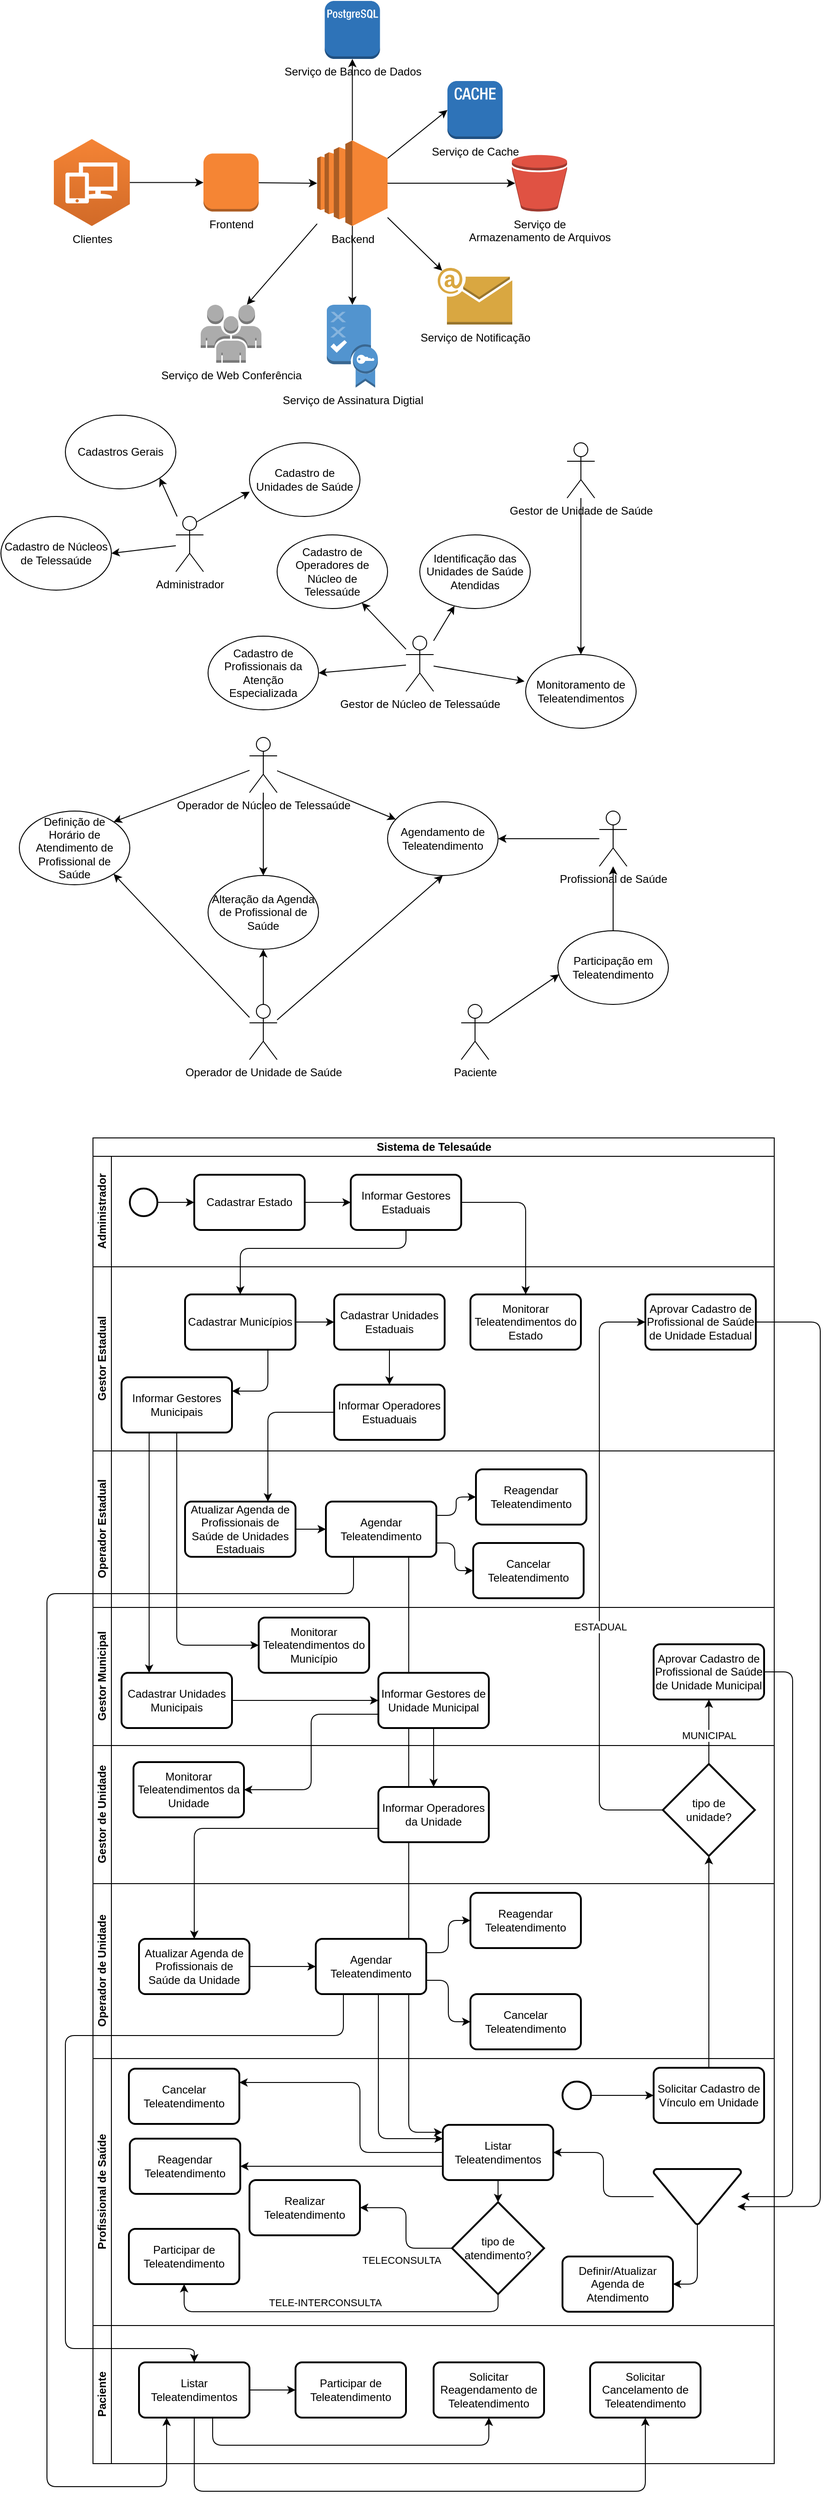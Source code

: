<mxfile>
    <diagram id="xqxo-CJqYxCd5ZZjyUPK" name="Page-1">
        <mxGraphModel dx="932" dy="2714" grid="1" gridSize="10" guides="1" tooltips="1" connect="1" arrows="1" fold="1" page="1" pageScale="1" pageWidth="850" pageHeight="1100" math="0" shadow="0">
            <root>
                <mxCell id="0"/>
                <mxCell id="1" parent="0"/>
                <mxCell id="2" value="Sistema de Telesaúde" style="swimlane;childLayout=stackLayout;resizeParent=1;resizeParentMax=0;horizontal=1;startSize=20;horizontalStack=0;html=1;" parent="1" vertex="1">
                    <mxGeometry x="110" y="-65" width="740" height="1440" as="geometry"/>
                </mxCell>
                <mxCell id="177" style="edgeStyle=orthogonalEdgeStyle;html=1;exitX=0.75;exitY=1;exitDx=0;exitDy=0;entryX=-0.005;entryY=0.135;entryDx=0;entryDy=0;entryPerimeter=0;" parent="2" source="51" target="89" edge="1">
                    <mxGeometry relative="1" as="geometry"/>
                </mxCell>
                <mxCell id="3" value="Administrador" style="swimlane;startSize=20;horizontal=0;html=1;" parent="2" vertex="1">
                    <mxGeometry y="20" width="740" height="120" as="geometry"/>
                </mxCell>
                <mxCell id="4" style="edgeStyle=none;html=1;entryX=0;entryY=0.5;entryDx=0;entryDy=0;" parent="3" source="5" target="6" edge="1">
                    <mxGeometry relative="1" as="geometry"/>
                </mxCell>
                <mxCell id="5" value="" style="strokeWidth=2;html=1;shape=mxgraph.flowchart.start_2;whiteSpace=wrap;" parent="3" vertex="1">
                    <mxGeometry x="40" y="35" width="30" height="30" as="geometry"/>
                </mxCell>
                <mxCell id="107" value="" style="edgeStyle=orthogonalEdgeStyle;html=1;" parent="3" source="6" target="29" edge="1">
                    <mxGeometry relative="1" as="geometry"/>
                </mxCell>
                <mxCell id="6" value="Cadastrar Estado" style="rounded=1;whiteSpace=wrap;html=1;absoluteArcSize=1;arcSize=14;strokeWidth=2;" parent="3" vertex="1">
                    <mxGeometry x="110" y="20" width="120" height="60" as="geometry"/>
                </mxCell>
                <mxCell id="29" value="Informar Gestores Estaduais" style="rounded=1;whiteSpace=wrap;html=1;absoluteArcSize=1;arcSize=14;strokeWidth=2;" parent="3" vertex="1">
                    <mxGeometry x="280" y="20" width="120" height="60" as="geometry"/>
                </mxCell>
                <mxCell id="28" value="Gestor Estadual" style="swimlane;startSize=20;horizontal=0;html=1;" parent="2" vertex="1">
                    <mxGeometry y="140" width="740" height="200" as="geometry"/>
                </mxCell>
                <mxCell id="123" value="" style="edgeStyle=orthogonalEdgeStyle;html=1;" parent="28" source="35" target="84" edge="1">
                    <mxGeometry relative="1" as="geometry"/>
                </mxCell>
                <mxCell id="35" value="Cadastrar Municípios" style="rounded=1;whiteSpace=wrap;html=1;absoluteArcSize=1;arcSize=14;strokeWidth=2;" parent="28" vertex="1">
                    <mxGeometry x="100" y="30" width="120" height="60" as="geometry"/>
                </mxCell>
                <mxCell id="36" value="Informar Gestores Municipais" style="rounded=1;whiteSpace=wrap;html=1;absoluteArcSize=1;arcSize=14;strokeWidth=2;" parent="28" vertex="1">
                    <mxGeometry x="31" y="120" width="120" height="60" as="geometry"/>
                </mxCell>
                <mxCell id="41" value="Informar Operadores Estuaduais" style="rounded=1;whiteSpace=wrap;html=1;absoluteArcSize=1;arcSize=14;strokeWidth=2;" parent="28" vertex="1">
                    <mxGeometry x="262" y="128" width="120" height="60" as="geometry"/>
                </mxCell>
                <mxCell id="44" value="Aprovar Cadastro de Profissional de Saúde de Unidade Estadual" style="rounded=1;whiteSpace=wrap;html=1;absoluteArcSize=1;arcSize=14;strokeWidth=2;" parent="28" vertex="1">
                    <mxGeometry x="600" y="30" width="120" height="60" as="geometry"/>
                </mxCell>
                <mxCell id="125" style="edgeStyle=orthogonalEdgeStyle;html=1;exitX=0.75;exitY=1;exitDx=0;exitDy=0;entryX=1;entryY=0.25;entryDx=0;entryDy=0;" parent="28" source="35" target="36" edge="1">
                    <mxGeometry relative="1" as="geometry"/>
                </mxCell>
                <mxCell id="160" style="edgeStyle=orthogonalEdgeStyle;html=1;exitX=0.5;exitY=1;exitDx=0;exitDy=0;entryX=0.5;entryY=0;entryDx=0;entryDy=0;" parent="28" source="84" target="41" edge="1">
                    <mxGeometry relative="1" as="geometry"/>
                </mxCell>
                <mxCell id="84" value="Cadastrar Unidades Estaduais" style="rounded=1;whiteSpace=wrap;html=1;absoluteArcSize=1;arcSize=14;strokeWidth=2;" parent="28" vertex="1">
                    <mxGeometry x="262" y="30" width="120" height="60" as="geometry"/>
                </mxCell>
                <mxCell id="161" value="Monitorar Teleatendimentos do Estado" style="rounded=1;whiteSpace=wrap;html=1;absoluteArcSize=1;arcSize=14;strokeWidth=2;" parent="28" vertex="1">
                    <mxGeometry x="410" y="30" width="120" height="60" as="geometry"/>
                </mxCell>
                <mxCell id="40" value="Operador Estadual" style="swimlane;startSize=20;horizontal=0;html=1;" parent="2" vertex="1">
                    <mxGeometry y="340" width="740" height="170" as="geometry"/>
                </mxCell>
                <mxCell id="145" value="" style="edgeStyle=orthogonalEdgeStyle;html=1;" parent="40" source="45" target="51" edge="1">
                    <mxGeometry relative="1" as="geometry"/>
                </mxCell>
                <mxCell id="45" value="Atualizar Agenda de Profissionais de Saúde de Unidades Estaduais" style="rounded=1;whiteSpace=wrap;html=1;absoluteArcSize=1;arcSize=14;strokeWidth=2;" parent="40" vertex="1">
                    <mxGeometry x="100" y="55" width="120" height="60" as="geometry"/>
                </mxCell>
                <mxCell id="146" style="edgeStyle=orthogonalEdgeStyle;html=1;exitX=1;exitY=0.25;exitDx=0;exitDy=0;entryX=0;entryY=0.5;entryDx=0;entryDy=0;" parent="40" source="51" target="52" edge="1">
                    <mxGeometry relative="1" as="geometry"/>
                </mxCell>
                <mxCell id="147" style="edgeStyle=orthogonalEdgeStyle;html=1;exitX=1;exitY=0.75;exitDx=0;exitDy=0;entryX=0;entryY=0.5;entryDx=0;entryDy=0;" parent="40" source="51" target="53" edge="1">
                    <mxGeometry relative="1" as="geometry"/>
                </mxCell>
                <mxCell id="51" value="Agendar Teleatendimento" style="rounded=1;whiteSpace=wrap;html=1;absoluteArcSize=1;arcSize=14;strokeWidth=2;" parent="40" vertex="1">
                    <mxGeometry x="253" y="55" width="120" height="60" as="geometry"/>
                </mxCell>
                <mxCell id="52" value="Reagendar Teleatendimento" style="rounded=1;whiteSpace=wrap;html=1;absoluteArcSize=1;arcSize=14;strokeWidth=2;" parent="40" vertex="1">
                    <mxGeometry x="416" y="20" width="120" height="60" as="geometry"/>
                </mxCell>
                <mxCell id="53" value="Cancelar Teleatendimento" style="rounded=1;whiteSpace=wrap;html=1;absoluteArcSize=1;arcSize=14;strokeWidth=2;" parent="40" vertex="1">
                    <mxGeometry x="413" y="100" width="120" height="60" as="geometry"/>
                </mxCell>
                <mxCell id="7" value="Gestor Municipal" style="swimlane;startSize=20;horizontal=0;html=1;" parent="2" vertex="1">
                    <mxGeometry y="510" width="740" height="150" as="geometry"/>
                </mxCell>
                <mxCell id="150" style="edgeStyle=orthogonalEdgeStyle;html=1;exitX=1;exitY=0.5;exitDx=0;exitDy=0;" parent="7" source="38" target="148" edge="1">
                    <mxGeometry relative="1" as="geometry"/>
                </mxCell>
                <mxCell id="38" value="Cadastrar Unidades Municipais" style="rounded=1;whiteSpace=wrap;html=1;absoluteArcSize=1;arcSize=14;strokeWidth=2;" parent="7" vertex="1">
                    <mxGeometry x="31" y="71" width="120" height="60" as="geometry"/>
                </mxCell>
                <mxCell id="43" value="Aprovar Cadastro de Profissional de Saúde de Unidade Municipal" style="rounded=1;whiteSpace=wrap;html=1;absoluteArcSize=1;arcSize=14;strokeWidth=2;" parent="7" vertex="1">
                    <mxGeometry x="609" y="40" width="120" height="60" as="geometry"/>
                </mxCell>
                <mxCell id="148" value="Informar Gestores de Unidade Municipal" style="rounded=1;whiteSpace=wrap;html=1;absoluteArcSize=1;arcSize=14;strokeWidth=2;" parent="7" vertex="1">
                    <mxGeometry x="310" y="71" width="120" height="60" as="geometry"/>
                </mxCell>
                <mxCell id="164" value="Monitorar Teleatendimentos do Município" style="rounded=1;whiteSpace=wrap;html=1;absoluteArcSize=1;arcSize=14;strokeWidth=2;" parent="7" vertex="1">
                    <mxGeometry x="180" y="11" width="120" height="60" as="geometry"/>
                </mxCell>
                <mxCell id="42" value="Gestor de Unidade" style="swimlane;startSize=20;horizontal=0;html=1;" parent="2" vertex="1">
                    <mxGeometry y="660" width="740" height="150" as="geometry"/>
                </mxCell>
                <mxCell id="54" value="Monitorar Teleatendimentos da Unidade" style="rounded=1;whiteSpace=wrap;html=1;absoluteArcSize=1;arcSize=14;strokeWidth=2;" parent="42" vertex="1">
                    <mxGeometry x="44" y="18" width="120" height="60" as="geometry"/>
                </mxCell>
                <mxCell id="79" value="Informar Operadores da Unidade" style="rounded=1;whiteSpace=wrap;html=1;absoluteArcSize=1;arcSize=14;strokeWidth=2;" parent="42" vertex="1">
                    <mxGeometry x="310" y="45" width="120" height="60" as="geometry"/>
                </mxCell>
                <mxCell id="113" value="tipo de&lt;br&gt;unidade?" style="strokeWidth=2;html=1;shape=mxgraph.flowchart.decision;whiteSpace=wrap;" parent="42" vertex="1">
                    <mxGeometry x="619" y="20" width="100" height="100" as="geometry"/>
                </mxCell>
                <mxCell id="39" value="Operador de Unidade" style="swimlane;startSize=20;horizontal=0;html=1;" parent="2" vertex="1">
                    <mxGeometry y="810" width="740" height="190" as="geometry"/>
                </mxCell>
                <mxCell id="132" value="" style="edgeStyle=orthogonalEdgeStyle;html=1;" parent="39" source="80" target="81" edge="1">
                    <mxGeometry relative="1" as="geometry"/>
                </mxCell>
                <mxCell id="80" value="Atualizar Agenda de Profissionais de Saúde da Unidade" style="rounded=1;whiteSpace=wrap;html=1;absoluteArcSize=1;arcSize=14;strokeWidth=2;" parent="39" vertex="1">
                    <mxGeometry x="50" y="60" width="120" height="60" as="geometry"/>
                </mxCell>
                <mxCell id="136" style="edgeStyle=orthogonalEdgeStyle;html=1;exitX=1;exitY=0.25;exitDx=0;exitDy=0;entryX=0;entryY=0.5;entryDx=0;entryDy=0;" parent="39" source="81" target="82" edge="1">
                    <mxGeometry relative="1" as="geometry"/>
                </mxCell>
                <mxCell id="137" style="edgeStyle=orthogonalEdgeStyle;html=1;exitX=1;exitY=0.75;exitDx=0;exitDy=0;entryX=0;entryY=0.5;entryDx=0;entryDy=0;" parent="39" source="81" target="83" edge="1">
                    <mxGeometry relative="1" as="geometry"/>
                </mxCell>
                <mxCell id="81" value="Agendar Teleatendimento" style="rounded=1;whiteSpace=wrap;html=1;absoluteArcSize=1;arcSize=14;strokeWidth=2;" parent="39" vertex="1">
                    <mxGeometry x="242" y="60" width="120" height="60" as="geometry"/>
                </mxCell>
                <mxCell id="82" value="Reagendar Teleatendimento" style="rounded=1;whiteSpace=wrap;html=1;absoluteArcSize=1;arcSize=14;strokeWidth=2;" parent="39" vertex="1">
                    <mxGeometry x="410" y="10" width="120" height="60" as="geometry"/>
                </mxCell>
                <mxCell id="83" value="Cancelar Teleatendimento" style="rounded=1;whiteSpace=wrap;html=1;absoluteArcSize=1;arcSize=14;strokeWidth=2;" parent="39" vertex="1">
                    <mxGeometry x="410" y="120" width="120" height="60" as="geometry"/>
                </mxCell>
                <mxCell id="85" value="Profissional de Saúde" style="swimlane;startSize=20;horizontal=0;html=1;" parent="2" vertex="1">
                    <mxGeometry y="1000" width="740" height="290" as="geometry"/>
                </mxCell>
                <mxCell id="169" style="edgeStyle=orthogonalEdgeStyle;html=1;exitX=0.5;exitY=1;exitDx=0;exitDy=0;entryX=0.5;entryY=0;entryDx=0;entryDy=0;entryPerimeter=0;" parent="85" source="89" target="139" edge="1">
                    <mxGeometry relative="1" as="geometry"/>
                </mxCell>
                <mxCell id="89" value="Listar Teleatendimentos" style="rounded=1;whiteSpace=wrap;html=1;absoluteArcSize=1;arcSize=14;strokeWidth=2;" parent="85" vertex="1">
                    <mxGeometry x="380" y="72" width="120" height="60" as="geometry"/>
                </mxCell>
                <mxCell id="133" style="edgeStyle=orthogonalEdgeStyle;html=1;exitX=0;exitY=0.5;exitDx=0;exitDy=0;entryX=1;entryY=0.25;entryDx=0;entryDy=0;" parent="85" source="89" target="92" edge="1">
                    <mxGeometry relative="1" as="geometry">
                        <mxPoint x="213" y="60" as="sourcePoint"/>
                        <Array as="points">
                            <mxPoint x="290" y="102"/>
                            <mxPoint x="290" y="26"/>
                        </Array>
                    </mxGeometry>
                </mxCell>
                <mxCell id="138" style="edgeStyle=orthogonalEdgeStyle;html=1;exitX=0;exitY=0.75;exitDx=0;exitDy=0;entryX=1;entryY=0.5;entryDx=0;entryDy=0;" parent="85" source="89" target="91" edge="1">
                    <mxGeometry relative="1" as="geometry">
                        <mxPoint x="213" y="90" as="sourcePoint"/>
                    </mxGeometry>
                </mxCell>
                <mxCell id="91" value="Reagendar Teleatendimento" style="rounded=1;whiteSpace=wrap;html=1;absoluteArcSize=1;arcSize=14;strokeWidth=2;" parent="85" vertex="1">
                    <mxGeometry x="40" y="87" width="120" height="60" as="geometry"/>
                </mxCell>
                <mxCell id="92" value="Cancelar Teleatendimento" style="rounded=1;whiteSpace=wrap;html=1;absoluteArcSize=1;arcSize=14;strokeWidth=2;" parent="85" vertex="1">
                    <mxGeometry x="39" y="11" width="120" height="60" as="geometry"/>
                </mxCell>
                <mxCell id="93" value="Participar de Teleatendimento" style="rounded=1;whiteSpace=wrap;html=1;absoluteArcSize=1;arcSize=14;strokeWidth=2;" parent="85" vertex="1">
                    <mxGeometry x="39" y="185" width="120" height="60" as="geometry"/>
                </mxCell>
                <mxCell id="86" value="Solicitar Cadastro de Vínculo em Unidade" style="rounded=1;whiteSpace=wrap;html=1;absoluteArcSize=1;arcSize=14;strokeWidth=2;" parent="85" vertex="1">
                    <mxGeometry x="609" y="10" width="120" height="60" as="geometry"/>
                </mxCell>
                <mxCell id="141" style="edgeStyle=orthogonalEdgeStyle;html=1;entryX=1;entryY=0.5;entryDx=0;entryDy=0;" parent="85" source="139" target="140" edge="1">
                    <mxGeometry relative="1" as="geometry"/>
                </mxCell>
                <mxCell id="143" value="TELECONSULTA" style="edgeLabel;html=1;align=center;verticalAlign=middle;resizable=0;points=[];" parent="141" vertex="1" connectable="0">
                    <mxGeometry x="0.207" y="3" relative="1" as="geometry">
                        <mxPoint x="-2" y="50" as="offset"/>
                    </mxGeometry>
                </mxCell>
                <mxCell id="142" style="edgeStyle=orthogonalEdgeStyle;html=1;exitX=0.5;exitY=1;exitDx=0;exitDy=0;exitPerimeter=0;entryX=0.5;entryY=1;entryDx=0;entryDy=0;" parent="85" source="139" target="93" edge="1">
                    <mxGeometry relative="1" as="geometry">
                        <Array as="points">
                            <mxPoint x="440" y="251"/>
                            <mxPoint x="440" y="275"/>
                            <mxPoint x="99" y="275"/>
                        </Array>
                    </mxGeometry>
                </mxCell>
                <mxCell id="144" value="TELE-INTERCONSULTA" style="edgeLabel;html=1;align=center;verticalAlign=middle;resizable=0;points=[];" parent="142" vertex="1" connectable="0">
                    <mxGeometry x="0.548" y="-3" relative="1" as="geometry">
                        <mxPoint x="92" y="-7" as="offset"/>
                    </mxGeometry>
                </mxCell>
                <mxCell id="139" value="tipo de atendimento?" style="strokeWidth=2;html=1;shape=mxgraph.flowchart.decision;whiteSpace=wrap;" parent="85" vertex="1">
                    <mxGeometry x="390" y="156" width="100" height="100" as="geometry"/>
                </mxCell>
                <mxCell id="140" value="Realizar Teleatendimento" style="rounded=1;whiteSpace=wrap;html=1;absoluteArcSize=1;arcSize=14;strokeWidth=2;" parent="85" vertex="1">
                    <mxGeometry x="170" y="132" width="120" height="60" as="geometry"/>
                </mxCell>
                <mxCell id="157" value="" style="edgeStyle=orthogonalEdgeStyle;html=1;" parent="85" source="156" target="86" edge="1">
                    <mxGeometry relative="1" as="geometry"/>
                </mxCell>
                <mxCell id="156" value="" style="strokeWidth=2;html=1;shape=mxgraph.flowchart.start_2;whiteSpace=wrap;" parent="85" vertex="1">
                    <mxGeometry x="510" y="25" width="31" height="30" as="geometry"/>
                </mxCell>
                <mxCell id="174" style="edgeStyle=orthogonalEdgeStyle;html=1;exitX=0.5;exitY=1;exitDx=0;exitDy=0;exitPerimeter=0;entryX=1;entryY=0.5;entryDx=0;entryDy=0;" parent="85" source="170" target="171" edge="1">
                    <mxGeometry relative="1" as="geometry"/>
                </mxCell>
                <mxCell id="175" style="edgeStyle=orthogonalEdgeStyle;html=1;exitX=0;exitY=0.5;exitDx=0;exitDy=0;exitPerimeter=0;entryX=1;entryY=0.5;entryDx=0;entryDy=0;" parent="85" source="170" target="89" edge="1">
                    <mxGeometry relative="1" as="geometry"/>
                </mxCell>
                <mxCell id="170" value="" style="strokeWidth=2;html=1;shape=mxgraph.flowchart.merge_or_storage;whiteSpace=wrap;" parent="85" vertex="1">
                    <mxGeometry x="609" y="120" width="95" height="60" as="geometry"/>
                </mxCell>
                <mxCell id="171" value="Definir/Atualizar Agenda de Atendimento" style="rounded=1;whiteSpace=wrap;html=1;absoluteArcSize=1;arcSize=14;strokeWidth=2;" parent="85" vertex="1">
                    <mxGeometry x="510" y="215" width="120" height="60" as="geometry"/>
                </mxCell>
                <mxCell id="25" value="Paciente" style="swimlane;startSize=20;horizontal=0;html=1;" parent="2" vertex="1">
                    <mxGeometry y="1290" width="740" height="150" as="geometry"/>
                </mxCell>
                <mxCell id="102" value="" style="edgeStyle=orthogonalEdgeStyle;html=1;" parent="25" source="99" target="100" edge="1">
                    <mxGeometry relative="1" as="geometry"/>
                </mxCell>
                <mxCell id="105" style="edgeStyle=orthogonalEdgeStyle;html=1;entryX=0.5;entryY=1;entryDx=0;entryDy=0;" parent="25" source="99" target="103" edge="1">
                    <mxGeometry relative="1" as="geometry">
                        <Array as="points">
                            <mxPoint x="130" y="130"/>
                            <mxPoint x="430" y="130"/>
                        </Array>
                    </mxGeometry>
                </mxCell>
                <mxCell id="106" style="edgeStyle=orthogonalEdgeStyle;html=1;exitX=0.5;exitY=1;exitDx=0;exitDy=0;entryX=0.5;entryY=1;entryDx=0;entryDy=0;" parent="25" source="99" target="104" edge="1">
                    <mxGeometry relative="1" as="geometry">
                        <Array as="points">
                            <mxPoint x="110" y="180"/>
                            <mxPoint x="600" y="180"/>
                        </Array>
                    </mxGeometry>
                </mxCell>
                <mxCell id="99" value="Listar Teleatendimentos" style="rounded=1;whiteSpace=wrap;html=1;absoluteArcSize=1;arcSize=14;strokeWidth=2;" parent="25" vertex="1">
                    <mxGeometry x="50" y="40" width="120" height="60" as="geometry"/>
                </mxCell>
                <mxCell id="100" value="Participar de Teleatendimento" style="rounded=1;whiteSpace=wrap;html=1;absoluteArcSize=1;arcSize=14;strokeWidth=2;" parent="25" vertex="1">
                    <mxGeometry x="220" y="40" width="120" height="60" as="geometry"/>
                </mxCell>
                <mxCell id="103" value="Solicitar Reagendamento de Teleatendimento" style="rounded=1;whiteSpace=wrap;html=1;absoluteArcSize=1;arcSize=14;strokeWidth=2;" parent="25" vertex="1">
                    <mxGeometry x="370" y="40" width="120" height="60" as="geometry"/>
                </mxCell>
                <mxCell id="104" value="Solicitar Cancelamento de Teleatendimento" style="rounded=1;whiteSpace=wrap;html=1;absoluteArcSize=1;arcSize=14;strokeWidth=2;" parent="25" vertex="1">
                    <mxGeometry x="540" y="40" width="120" height="60" as="geometry"/>
                </mxCell>
                <mxCell id="108" style="edgeStyle=orthogonalEdgeStyle;html=1;exitX=0.5;exitY=1;exitDx=0;exitDy=0;entryX=0.5;entryY=0;entryDx=0;entryDy=0;" parent="2" source="29" target="35" edge="1">
                    <mxGeometry relative="1" as="geometry">
                        <Array as="points">
                            <mxPoint x="340" y="120"/>
                            <mxPoint x="160" y="120"/>
                        </Array>
                    </mxGeometry>
                </mxCell>
                <mxCell id="114" style="edgeStyle=orthogonalEdgeStyle;html=1;exitX=0.5;exitY=0;exitDx=0;exitDy=0;entryX=0.5;entryY=1;entryDx=0;entryDy=0;entryPerimeter=0;" parent="2" source="86" target="113" edge="1">
                    <mxGeometry relative="1" as="geometry"/>
                </mxCell>
                <mxCell id="117" style="edgeStyle=orthogonalEdgeStyle;html=1;entryX=0.5;entryY=1;entryDx=0;entryDy=0;" parent="2" source="113" target="43" edge="1">
                    <mxGeometry relative="1" as="geometry"/>
                </mxCell>
                <mxCell id="118" value="MUNICIPAL" style="edgeLabel;html=1;align=center;verticalAlign=middle;resizable=0;points=[];" parent="117" vertex="1" connectable="0">
                    <mxGeometry x="-0.117" relative="1" as="geometry">
                        <mxPoint as="offset"/>
                    </mxGeometry>
                </mxCell>
                <mxCell id="121" style="edgeStyle=orthogonalEdgeStyle;html=1;exitX=0;exitY=0.5;exitDx=0;exitDy=0;exitPerimeter=0;entryX=0;entryY=0.5;entryDx=0;entryDy=0;" parent="2" source="113" target="44" edge="1">
                    <mxGeometry relative="1" as="geometry">
                        <Array as="points">
                            <mxPoint x="550" y="730"/>
                            <mxPoint x="550" y="200"/>
                        </Array>
                    </mxGeometry>
                </mxCell>
                <mxCell id="122" value="ESTADUAL" style="edgeLabel;html=1;align=center;verticalAlign=middle;resizable=0;points=[];" parent="121" vertex="1" connectable="0">
                    <mxGeometry x="-0.065" y="-1" relative="1" as="geometry">
                        <mxPoint y="35" as="offset"/>
                    </mxGeometry>
                </mxCell>
                <mxCell id="124" style="edgeStyle=orthogonalEdgeStyle;html=1;exitX=0;exitY=0.5;exitDx=0;exitDy=0;entryX=0.75;entryY=0;entryDx=0;entryDy=0;" parent="2" source="41" target="45" edge="1">
                    <mxGeometry relative="1" as="geometry"/>
                </mxCell>
                <mxCell id="127" style="edgeStyle=orthogonalEdgeStyle;html=1;exitX=0.25;exitY=1;exitDx=0;exitDy=0;entryX=0.25;entryY=0;entryDx=0;entryDy=0;" parent="2" source="36" target="38" edge="1">
                    <mxGeometry relative="1" as="geometry"/>
                </mxCell>
                <mxCell id="135" style="edgeStyle=orthogonalEdgeStyle;html=1;entryX=0;entryY=0.25;entryDx=0;entryDy=0;" parent="2" source="81" target="89" edge="1">
                    <mxGeometry relative="1" as="geometry">
                        <Array as="points">
                            <mxPoint x="310" y="1087"/>
                        </Array>
                    </mxGeometry>
                </mxCell>
                <mxCell id="154" style="edgeStyle=orthogonalEdgeStyle;html=1;exitX=0.25;exitY=1;exitDx=0;exitDy=0;entryX=0.5;entryY=0;entryDx=0;entryDy=0;" parent="2" source="81" target="99" edge="1">
                    <mxGeometry relative="1" as="geometry">
                        <Array as="points">
                            <mxPoint x="272" y="975"/>
                            <mxPoint x="-30" y="975"/>
                            <mxPoint x="-30" y="1315"/>
                            <mxPoint x="110" y="1315"/>
                        </Array>
                    </mxGeometry>
                </mxCell>
                <mxCell id="158" style="edgeStyle=orthogonalEdgeStyle;html=1;exitX=0;exitY=0.75;exitDx=0;exitDy=0;entryX=0.5;entryY=0;entryDx=0;entryDy=0;" parent="2" source="79" target="80" edge="1">
                    <mxGeometry relative="1" as="geometry"/>
                </mxCell>
                <mxCell id="159" style="edgeStyle=orthogonalEdgeStyle;html=1;exitX=0.5;exitY=1;exitDx=0;exitDy=0;entryX=0.5;entryY=0;entryDx=0;entryDy=0;" parent="2" source="148" target="79" edge="1">
                    <mxGeometry relative="1" as="geometry"/>
                </mxCell>
                <mxCell id="162" style="edgeStyle=orthogonalEdgeStyle;html=1;exitX=1;exitY=0.5;exitDx=0;exitDy=0;entryX=0.5;entryY=0;entryDx=0;entryDy=0;" parent="2" source="29" target="161" edge="1">
                    <mxGeometry relative="1" as="geometry"/>
                </mxCell>
                <mxCell id="163" style="edgeStyle=orthogonalEdgeStyle;html=1;exitX=0;exitY=0.75;exitDx=0;exitDy=0;entryX=1;entryY=0.5;entryDx=0;entryDy=0;" parent="2" source="148" target="54" edge="1">
                    <mxGeometry relative="1" as="geometry"/>
                </mxCell>
                <mxCell id="165" style="edgeStyle=orthogonalEdgeStyle;html=1;exitX=0.5;exitY=1;exitDx=0;exitDy=0;entryX=0;entryY=0.5;entryDx=0;entryDy=0;" parent="2" source="36" target="164" edge="1">
                    <mxGeometry relative="1" as="geometry"/>
                </mxCell>
                <mxCell id="172" style="edgeStyle=orthogonalEdgeStyle;html=1;exitX=1;exitY=0.5;exitDx=0;exitDy=0;entryX=1;entryY=0.5;entryDx=0;entryDy=0;entryPerimeter=0;" parent="2" source="43" target="170" edge="1">
                    <mxGeometry relative="1" as="geometry">
                        <Array as="points">
                            <mxPoint x="760" y="580"/>
                            <mxPoint x="760" y="1150"/>
                        </Array>
                    </mxGeometry>
                </mxCell>
                <mxCell id="176" style="edgeStyle=orthogonalEdgeStyle;html=1;exitX=0.25;exitY=1;exitDx=0;exitDy=0;entryX=0.25;entryY=1;entryDx=0;entryDy=0;" parent="2" source="51" target="99" edge="1">
                    <mxGeometry relative="1" as="geometry">
                        <Array as="points">
                            <mxPoint x="283" y="495"/>
                            <mxPoint x="-50" y="495"/>
                            <mxPoint x="-50" y="1465"/>
                            <mxPoint x="80" y="1465"/>
                        </Array>
                    </mxGeometry>
                </mxCell>
                <mxCell id="173" style="edgeStyle=orthogonalEdgeStyle;html=1;exitX=1;exitY=0.5;exitDx=0;exitDy=0;" parent="1" source="44" edge="1">
                    <mxGeometry relative="1" as="geometry">
                        <mxPoint x="810" y="1095.833" as="targetPoint"/>
                        <Array as="points">
                            <mxPoint x="900" y="135"/>
                            <mxPoint x="900" y="1096"/>
                        </Array>
                    </mxGeometry>
                </mxCell>
                <mxCell id="190" style="edgeStyle=none;html=1;entryX=1;entryY=1;entryDx=0;entryDy=0;" edge="1" parent="1" source="178" target="179">
                    <mxGeometry relative="1" as="geometry"/>
                </mxCell>
                <mxCell id="191" style="edgeStyle=none;html=1;exitX=0.75;exitY=0.1;exitDx=0;exitDy=0;exitPerimeter=0;entryX=0.002;entryY=0.664;entryDx=0;entryDy=0;entryPerimeter=0;" edge="1" parent="1" source="178" target="181">
                    <mxGeometry relative="1" as="geometry"/>
                </mxCell>
                <mxCell id="192" style="edgeStyle=none;html=1;entryX=1;entryY=0.5;entryDx=0;entryDy=0;" edge="1" parent="1" source="178" target="182">
                    <mxGeometry relative="1" as="geometry"/>
                </mxCell>
                <mxCell id="178" value="Administrador" style="shape=umlActor;verticalLabelPosition=bottom;verticalAlign=top;html=1;outlineConnect=0;" vertex="1" parent="1">
                    <mxGeometry x="200" y="-740" width="30" height="60" as="geometry"/>
                </mxCell>
                <mxCell id="179" value="Cadastros Gerais" style="ellipse;whiteSpace=wrap;html=1;" vertex="1" parent="1">
                    <mxGeometry x="80" y="-850" width="120" height="80" as="geometry"/>
                </mxCell>
                <mxCell id="181" value="Cadastro de Unidades de Saúde" style="ellipse;whiteSpace=wrap;html=1;" vertex="1" parent="1">
                    <mxGeometry x="280" y="-820" width="120" height="80" as="geometry"/>
                </mxCell>
                <mxCell id="182" value="Cadastro de Núcleos de Telessaúde" style="ellipse;whiteSpace=wrap;html=1;" vertex="1" parent="1">
                    <mxGeometry x="10" y="-740" width="120" height="80" as="geometry"/>
                </mxCell>
                <mxCell id="193" style="edgeStyle=none;html=1;" edge="1" parent="1" source="183" target="184">
                    <mxGeometry relative="1" as="geometry">
                        <mxPoint x="480" y="-630" as="sourcePoint"/>
                    </mxGeometry>
                </mxCell>
                <mxCell id="199" style="edgeStyle=none;html=1;entryX=-0.01;entryY=0.364;entryDx=0;entryDy=0;entryPerimeter=0;" edge="1" parent="1" source="183" target="198">
                    <mxGeometry relative="1" as="geometry"/>
                </mxCell>
                <mxCell id="201" style="edgeStyle=none;html=1;" edge="1" parent="1" source="183" target="200">
                    <mxGeometry relative="1" as="geometry">
                        <mxPoint x="450" y="-625.556" as="sourcePoint"/>
                    </mxGeometry>
                </mxCell>
                <mxCell id="203" style="edgeStyle=none;html=1;entryX=1;entryY=0.5;entryDx=0;entryDy=0;" edge="1" parent="1" source="183" target="202">
                    <mxGeometry relative="1" as="geometry"/>
                </mxCell>
                <mxCell id="183" value="Gestor de Núcleo de Telessaúde" style="shape=umlActor;verticalLabelPosition=bottom;verticalAlign=top;html=1;outlineConnect=0;" vertex="1" parent="1">
                    <mxGeometry x="450" y="-610" width="30" height="60" as="geometry"/>
                </mxCell>
                <mxCell id="184" value="Identificação das Unidades de Saúde Atendidas" style="ellipse;whiteSpace=wrap;html=1;" vertex="1" parent="1">
                    <mxGeometry x="465" y="-720" width="120" height="80" as="geometry"/>
                </mxCell>
                <mxCell id="194" style="edgeStyle=none;html=1;" edge="1" parent="1" source="185" target="188">
                    <mxGeometry relative="1" as="geometry"/>
                </mxCell>
                <mxCell id="195" style="edgeStyle=none;html=1;entryX=1;entryY=0;entryDx=0;entryDy=0;" edge="1" parent="1" source="185" target="186">
                    <mxGeometry relative="1" as="geometry"/>
                </mxCell>
                <mxCell id="196" style="edgeStyle=none;html=1;entryX=0.5;entryY=0;entryDx=0;entryDy=0;" edge="1" parent="1" source="185" target="187">
                    <mxGeometry relative="1" as="geometry"/>
                </mxCell>
                <mxCell id="185" value="Operador de Núcleo de Telessaúde" style="shape=umlActor;verticalLabelPosition=bottom;verticalAlign=top;html=1;outlineConnect=0;" vertex="1" parent="1">
                    <mxGeometry x="280" y="-500" width="30" height="60" as="geometry"/>
                </mxCell>
                <mxCell id="186" value="Definição de&lt;br&gt;Horário de Atendimento de Profissional de&lt;br&gt;Saúde" style="ellipse;whiteSpace=wrap;html=1;" vertex="1" parent="1">
                    <mxGeometry x="30" y="-420" width="120" height="80" as="geometry"/>
                </mxCell>
                <mxCell id="187" value="Alteração da Agenda de Profissional de Saúde" style="ellipse;whiteSpace=wrap;html=1;" vertex="1" parent="1">
                    <mxGeometry x="235" y="-350" width="120" height="80" as="geometry"/>
                </mxCell>
                <mxCell id="188" value="Agendamento de Teleatendimento" style="ellipse;whiteSpace=wrap;html=1;" vertex="1" parent="1">
                    <mxGeometry x="430" y="-430" width="120" height="80" as="geometry"/>
                </mxCell>
                <mxCell id="197" style="edgeStyle=none;html=1;entryX=1;entryY=0.5;entryDx=0;entryDy=0;" edge="1" parent="1" source="189" target="188">
                    <mxGeometry relative="1" as="geometry"/>
                </mxCell>
                <mxCell id="189" value="Profissional de Saúde" style="shape=umlActor;verticalLabelPosition=bottom;verticalAlign=top;html=1;outlineConnect=0;" vertex="1" parent="1">
                    <mxGeometry x="660" y="-420" width="30" height="60" as="geometry"/>
                </mxCell>
                <mxCell id="198" value="Monitoramento de Teleatendimentos" style="ellipse;whiteSpace=wrap;html=1;" vertex="1" parent="1">
                    <mxGeometry x="580" y="-590" width="120" height="80" as="geometry"/>
                </mxCell>
                <mxCell id="200" value="Cadastro de Operadores de Núcleo de&lt;br&gt;Telessaúde" style="ellipse;whiteSpace=wrap;html=1;" vertex="1" parent="1">
                    <mxGeometry x="310" y="-720" width="120" height="80" as="geometry"/>
                </mxCell>
                <mxCell id="202" value="Cadastro de Profissionais da Atenção Especializada" style="ellipse;whiteSpace=wrap;html=1;" vertex="1" parent="1">
                    <mxGeometry x="235" y="-610" width="120" height="80" as="geometry"/>
                </mxCell>
                <mxCell id="205" style="edgeStyle=none;html=1;entryX=1;entryY=1;entryDx=0;entryDy=0;" edge="1" parent="1" source="204" target="186">
                    <mxGeometry relative="1" as="geometry"/>
                </mxCell>
                <mxCell id="206" style="edgeStyle=none;html=1;entryX=0.5;entryY=1;entryDx=0;entryDy=0;" edge="1" parent="1" source="204" target="187">
                    <mxGeometry relative="1" as="geometry"/>
                </mxCell>
                <mxCell id="207" style="edgeStyle=none;html=1;entryX=0.5;entryY=1;entryDx=0;entryDy=0;" edge="1" parent="1" source="204" target="188">
                    <mxGeometry relative="1" as="geometry"/>
                </mxCell>
                <mxCell id="204" value="Operador de Unidade de Saúde" style="shape=umlActor;verticalLabelPosition=bottom;verticalAlign=top;html=1;outlineConnect=0;" vertex="1" parent="1">
                    <mxGeometry x="280" y="-210" width="30" height="60" as="geometry"/>
                </mxCell>
                <mxCell id="209" style="edgeStyle=none;html=1;" edge="1" parent="1" source="208" target="189">
                    <mxGeometry relative="1" as="geometry"/>
                </mxCell>
                <mxCell id="208" value="Participação em Teleatendimento" style="ellipse;whiteSpace=wrap;html=1;" vertex="1" parent="1">
                    <mxGeometry x="615" y="-290" width="120" height="80" as="geometry"/>
                </mxCell>
                <mxCell id="211" style="edgeStyle=none;html=1;entryX=0.5;entryY=0;entryDx=0;entryDy=0;" edge="1" parent="1" source="210" target="198">
                    <mxGeometry relative="1" as="geometry"/>
                </mxCell>
                <mxCell id="210" value="Gestor de Unidade de Saúde" style="shape=umlActor;verticalLabelPosition=bottom;verticalAlign=top;html=1;outlineConnect=0;" vertex="1" parent="1">
                    <mxGeometry x="625" y="-820" width="30" height="60" as="geometry"/>
                </mxCell>
                <mxCell id="213" style="edgeStyle=none;html=1;entryX=0.011;entryY=0.592;entryDx=0;entryDy=0;entryPerimeter=0;" edge="1" parent="1" source="212" target="208">
                    <mxGeometry relative="1" as="geometry"/>
                </mxCell>
                <mxCell id="212" value="Paciente" style="shape=umlActor;verticalLabelPosition=bottom;verticalAlign=top;html=1;outlineConnect=0;" vertex="1" parent="1">
                    <mxGeometry x="510" y="-210" width="30" height="60" as="geometry"/>
                </mxCell>
                <mxCell id="228" style="edgeStyle=none;html=1;entryX=0;entryY=0.5;entryDx=0;entryDy=0;entryPerimeter=0;" edge="1" parent="1" source="216" target="221">
                    <mxGeometry relative="1" as="geometry"/>
                </mxCell>
                <mxCell id="216" value="Clientes" style="outlineConnect=0;dashed=0;verticalLabelPosition=bottom;verticalAlign=top;align=center;html=1;shape=mxgraph.aws3.workspaces;fillColor=#D16A28;gradientColor=#F58435;gradientDirection=north;" vertex="1" parent="1">
                    <mxGeometry x="67.5" y="-1150" width="82.5" height="94.5" as="geometry"/>
                </mxCell>
                <mxCell id="230" style="edgeStyle=none;html=1;" edge="1" parent="1" source="219" target="222">
                    <mxGeometry relative="1" as="geometry"/>
                </mxCell>
                <mxCell id="238" style="edgeStyle=none;html=1;exitX=1;exitY=0.21;exitDx=0;exitDy=0;exitPerimeter=0;entryX=0;entryY=0.5;entryDx=0;entryDy=0;entryPerimeter=0;" edge="1" parent="1" source="219" target="237">
                    <mxGeometry relative="1" as="geometry"/>
                </mxCell>
                <mxCell id="239" style="edgeStyle=none;html=1;exitX=0.5;exitY=1;exitDx=0;exitDy=0;exitPerimeter=0;entryX=0.5;entryY=0;entryDx=0;entryDy=0;entryPerimeter=0;" edge="1" parent="1" source="219" target="231">
                    <mxGeometry relative="1" as="geometry"/>
                </mxCell>
                <mxCell id="244" style="edgeStyle=none;html=1;entryX=0.76;entryY=0;entryDx=0;entryDy=0;entryPerimeter=0;" edge="1" parent="1" source="219" target="235">
                    <mxGeometry relative="1" as="geometry"/>
                </mxCell>
                <mxCell id="245" style="edgeStyle=none;html=1;entryX=0.06;entryY=0.5;entryDx=0;entryDy=0;entryPerimeter=0;" edge="1" parent="1" source="219" target="224">
                    <mxGeometry relative="1" as="geometry"/>
                </mxCell>
                <mxCell id="246" style="edgeStyle=none;html=1;entryX=0.06;entryY=0.05;entryDx=0;entryDy=0;entryPerimeter=0;" edge="1" parent="1" source="219" target="234">
                    <mxGeometry relative="1" as="geometry"/>
                </mxCell>
                <mxCell id="219" value="Backend" style="outlineConnect=0;dashed=0;verticalLabelPosition=bottom;verticalAlign=top;align=center;html=1;shape=mxgraph.aws3.ec2;fillColor=#F58534;gradientColor=none;" vertex="1" parent="1">
                    <mxGeometry x="353.5" y="-1148.5" width="76.5" height="93" as="geometry"/>
                </mxCell>
                <mxCell id="229" style="edgeStyle=none;html=1;entryX=0;entryY=0.5;entryDx=0;entryDy=0;entryPerimeter=0;" edge="1" parent="1" source="221" target="219">
                    <mxGeometry relative="1" as="geometry"/>
                </mxCell>
                <mxCell id="221" value="Frontend" style="outlineConnect=0;dashed=0;verticalLabelPosition=bottom;verticalAlign=top;align=center;html=1;shape=mxgraph.aws3.instance;fillColor=#F58534;gradientColor=none;" vertex="1" parent="1">
                    <mxGeometry x="230" y="-1134.25" width="60" height="63" as="geometry"/>
                </mxCell>
                <mxCell id="222" value="Serviço de Banco de Dados" style="outlineConnect=0;dashed=0;verticalLabelPosition=bottom;verticalAlign=top;align=center;html=1;shape=mxgraph.aws3.postgre_sql_instance;fillColor=#2E73B8;gradientColor=none;" vertex="1" parent="1">
                    <mxGeometry x="361.75" y="-1300" width="60" height="63" as="geometry"/>
                </mxCell>
                <mxCell id="224" value="Serviço de&lt;br&gt;Armazenamento de Arquivos" style="outlineConnect=0;dashed=0;verticalLabelPosition=bottom;verticalAlign=top;align=center;html=1;shape=mxgraph.aws3.bucket;fillColor=#E05243;gradientColor=none;" vertex="1" parent="1">
                    <mxGeometry x="565" y="-1132.75" width="60" height="61.5" as="geometry"/>
                </mxCell>
                <mxCell id="231" value="Serviço de Assinatura Digtial" style="outlineConnect=0;dashed=0;verticalLabelPosition=bottom;verticalAlign=top;align=center;html=1;shape=mxgraph.aws3.policy;fillColor=#5294CF;gradientColor=none;" vertex="1" parent="1">
                    <mxGeometry x="364" y="-970" width="55.5" height="90" as="geometry"/>
                </mxCell>
                <mxCell id="234" value="Serviço de Notificação" style="outlineConnect=0;dashed=0;verticalLabelPosition=bottom;verticalAlign=top;align=center;html=1;shape=mxgraph.aws3.email;fillColor=#D9A741;gradientColor=none;" vertex="1" parent="1">
                    <mxGeometry x="484.5" y="-1010" width="81" height="61.5" as="geometry"/>
                </mxCell>
                <mxCell id="235" value="Serviço de Web Conferência" style="outlineConnect=0;dashed=0;verticalLabelPosition=bottom;verticalAlign=top;align=center;html=1;shape=mxgraph.aws3.users;fillColor=#ACACAC;gradientColor=none;" vertex="1" parent="1">
                    <mxGeometry x="227" y="-970" width="66" height="63" as="geometry"/>
                </mxCell>
                <mxCell id="237" value="Serviço de Cache" style="outlineConnect=0;dashed=0;verticalLabelPosition=bottom;verticalAlign=top;align=center;html=1;shape=mxgraph.aws3.cache_node;fillColor=#2E73B8;gradientColor=none;" vertex="1" parent="1">
                    <mxGeometry x="495" y="-1213" width="60" height="63" as="geometry"/>
                </mxCell>
            </root>
        </mxGraphModel>
    </diagram>
</mxfile>